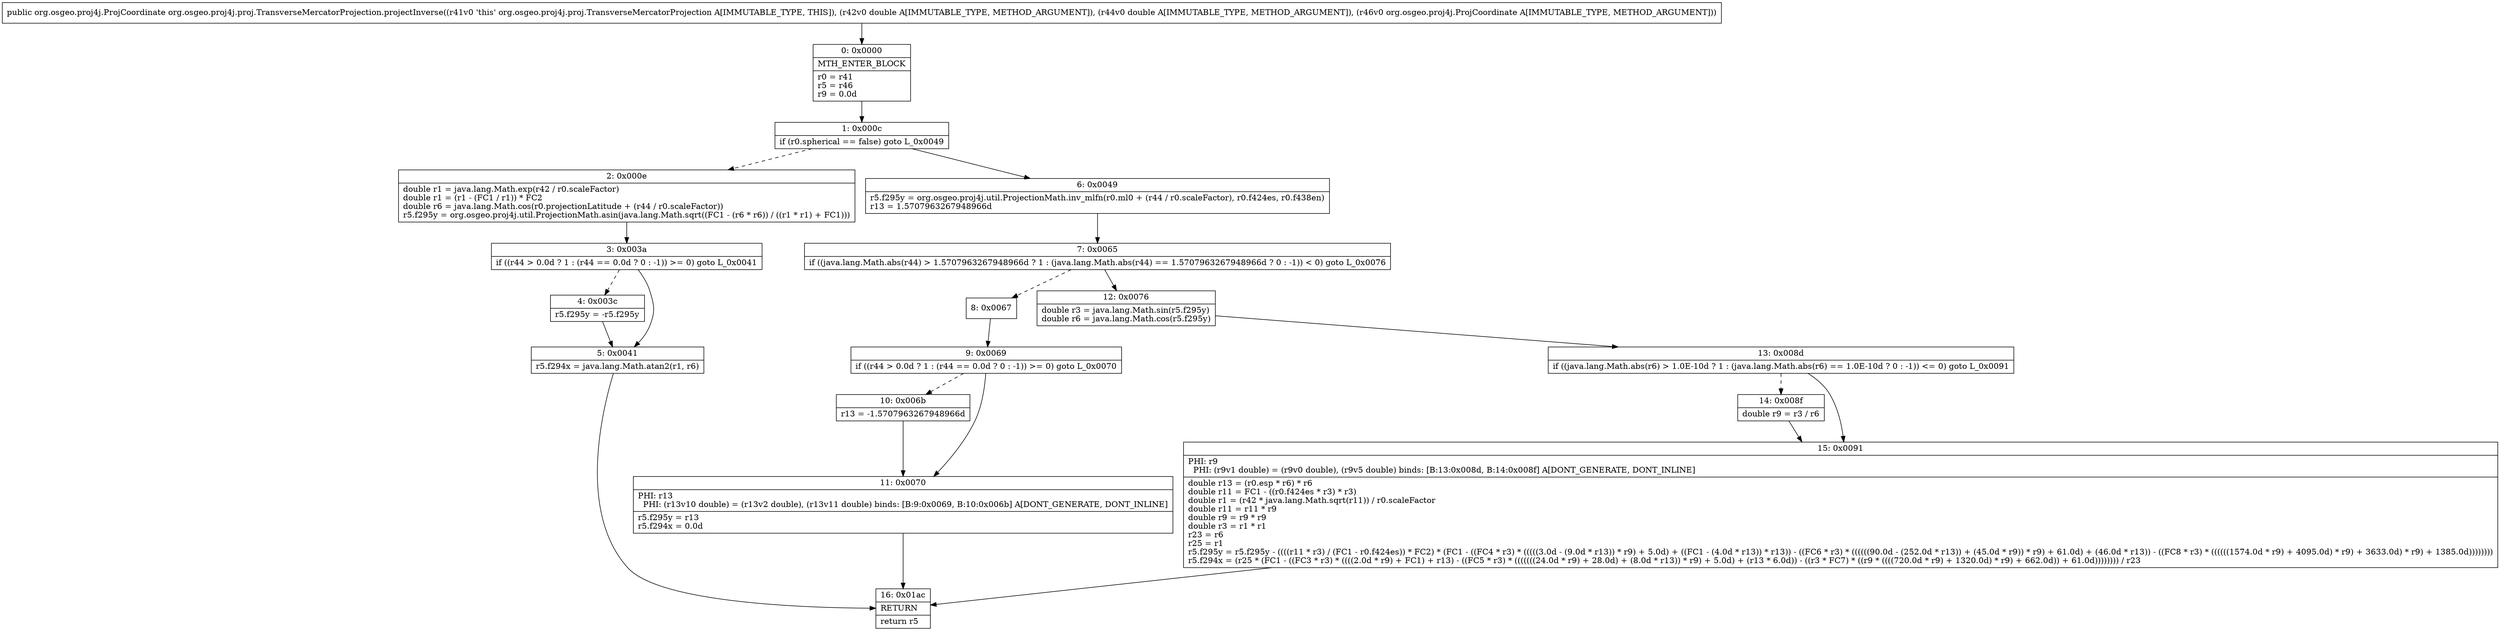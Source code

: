 digraph "CFG fororg.osgeo.proj4j.proj.TransverseMercatorProjection.projectInverse(DDLorg\/osgeo\/proj4j\/ProjCoordinate;)Lorg\/osgeo\/proj4j\/ProjCoordinate;" {
Node_0 [shape=record,label="{0\:\ 0x0000|MTH_ENTER_BLOCK\l|r0 = r41\lr5 = r46\lr9 = 0.0d\l}"];
Node_1 [shape=record,label="{1\:\ 0x000c|if (r0.spherical == false) goto L_0x0049\l}"];
Node_2 [shape=record,label="{2\:\ 0x000e|double r1 = java.lang.Math.exp(r42 \/ r0.scaleFactor)\ldouble r1 = (r1 \- (FC1 \/ r1)) * FC2\ldouble r6 = java.lang.Math.cos(r0.projectionLatitude + (r44 \/ r0.scaleFactor))\lr5.f295y = org.osgeo.proj4j.util.ProjectionMath.asin(java.lang.Math.sqrt((FC1 \- (r6 * r6)) \/ ((r1 * r1) + FC1)))\l}"];
Node_3 [shape=record,label="{3\:\ 0x003a|if ((r44 \> 0.0d ? 1 : (r44 == 0.0d ? 0 : \-1)) \>= 0) goto L_0x0041\l}"];
Node_4 [shape=record,label="{4\:\ 0x003c|r5.f295y = \-r5.f295y\l}"];
Node_5 [shape=record,label="{5\:\ 0x0041|r5.f294x = java.lang.Math.atan2(r1, r6)\l}"];
Node_6 [shape=record,label="{6\:\ 0x0049|r5.f295y = org.osgeo.proj4j.util.ProjectionMath.inv_mlfn(r0.ml0 + (r44 \/ r0.scaleFactor), r0.f424es, r0.f438en)\lr13 = 1.5707963267948966d\l}"];
Node_7 [shape=record,label="{7\:\ 0x0065|if ((java.lang.Math.abs(r44) \> 1.5707963267948966d ? 1 : (java.lang.Math.abs(r44) == 1.5707963267948966d ? 0 : \-1)) \< 0) goto L_0x0076\l}"];
Node_8 [shape=record,label="{8\:\ 0x0067}"];
Node_9 [shape=record,label="{9\:\ 0x0069|if ((r44 \> 0.0d ? 1 : (r44 == 0.0d ? 0 : \-1)) \>= 0) goto L_0x0070\l}"];
Node_10 [shape=record,label="{10\:\ 0x006b|r13 = \-1.5707963267948966d\l}"];
Node_11 [shape=record,label="{11\:\ 0x0070|PHI: r13 \l  PHI: (r13v10 double) = (r13v2 double), (r13v11 double) binds: [B:9:0x0069, B:10:0x006b] A[DONT_GENERATE, DONT_INLINE]\l|r5.f295y = r13\lr5.f294x = 0.0d\l}"];
Node_12 [shape=record,label="{12\:\ 0x0076|double r3 = java.lang.Math.sin(r5.f295y)\ldouble r6 = java.lang.Math.cos(r5.f295y)\l}"];
Node_13 [shape=record,label="{13\:\ 0x008d|if ((java.lang.Math.abs(r6) \> 1.0E\-10d ? 1 : (java.lang.Math.abs(r6) == 1.0E\-10d ? 0 : \-1)) \<= 0) goto L_0x0091\l}"];
Node_14 [shape=record,label="{14\:\ 0x008f|double r9 = r3 \/ r6\l}"];
Node_15 [shape=record,label="{15\:\ 0x0091|PHI: r9 \l  PHI: (r9v1 double) = (r9v0 double), (r9v5 double) binds: [B:13:0x008d, B:14:0x008f] A[DONT_GENERATE, DONT_INLINE]\l|double r13 = (r0.esp * r6) * r6\ldouble r11 = FC1 \- ((r0.f424es * r3) * r3)\ldouble r1 = (r42 * java.lang.Math.sqrt(r11)) \/ r0.scaleFactor\ldouble r11 = r11 * r9\ldouble r9 = r9 * r9\ldouble r3 = r1 * r1\lr23 = r6\lr25 = r1\lr5.f295y = r5.f295y \- ((((r11 * r3) \/ (FC1 \- r0.f424es)) * FC2) * (FC1 \- ((FC4 * r3) * (((((3.0d \- (9.0d * r13)) * r9) + 5.0d) + ((FC1 \- (4.0d * r13)) * r13)) \- ((FC6 * r3) * ((((((90.0d \- (252.0d * r13)) + (45.0d * r9)) * r9) + 61.0d) + (46.0d * r13)) \- ((FC8 * r3) * ((((((1574.0d * r9) + 4095.0d) * r9) + 3633.0d) * r9) + 1385.0d))))))))\lr5.f294x = (r25 * (FC1 \- ((FC3 * r3) * ((((2.0d * r9) + FC1) + r13) \- ((FC5 * r3) * (((((((24.0d * r9) + 28.0d) + (8.0d * r13)) * r9) + 5.0d) + (r13 * 6.0d)) \- ((r3 * FC7) * ((r9 * ((((720.0d * r9) + 1320.0d) * r9) + 662.0d)) + 61.0d)))))))) \/ r23\l}"];
Node_16 [shape=record,label="{16\:\ 0x01ac|RETURN\l|return r5\l}"];
MethodNode[shape=record,label="{public org.osgeo.proj4j.ProjCoordinate org.osgeo.proj4j.proj.TransverseMercatorProjection.projectInverse((r41v0 'this' org.osgeo.proj4j.proj.TransverseMercatorProjection A[IMMUTABLE_TYPE, THIS]), (r42v0 double A[IMMUTABLE_TYPE, METHOD_ARGUMENT]), (r44v0 double A[IMMUTABLE_TYPE, METHOD_ARGUMENT]), (r46v0 org.osgeo.proj4j.ProjCoordinate A[IMMUTABLE_TYPE, METHOD_ARGUMENT])) }"];
MethodNode -> Node_0;
Node_0 -> Node_1;
Node_1 -> Node_2[style=dashed];
Node_1 -> Node_6;
Node_2 -> Node_3;
Node_3 -> Node_4[style=dashed];
Node_3 -> Node_5;
Node_4 -> Node_5;
Node_5 -> Node_16;
Node_6 -> Node_7;
Node_7 -> Node_8[style=dashed];
Node_7 -> Node_12;
Node_8 -> Node_9;
Node_9 -> Node_10[style=dashed];
Node_9 -> Node_11;
Node_10 -> Node_11;
Node_11 -> Node_16;
Node_12 -> Node_13;
Node_13 -> Node_14[style=dashed];
Node_13 -> Node_15;
Node_14 -> Node_15;
Node_15 -> Node_16;
}

